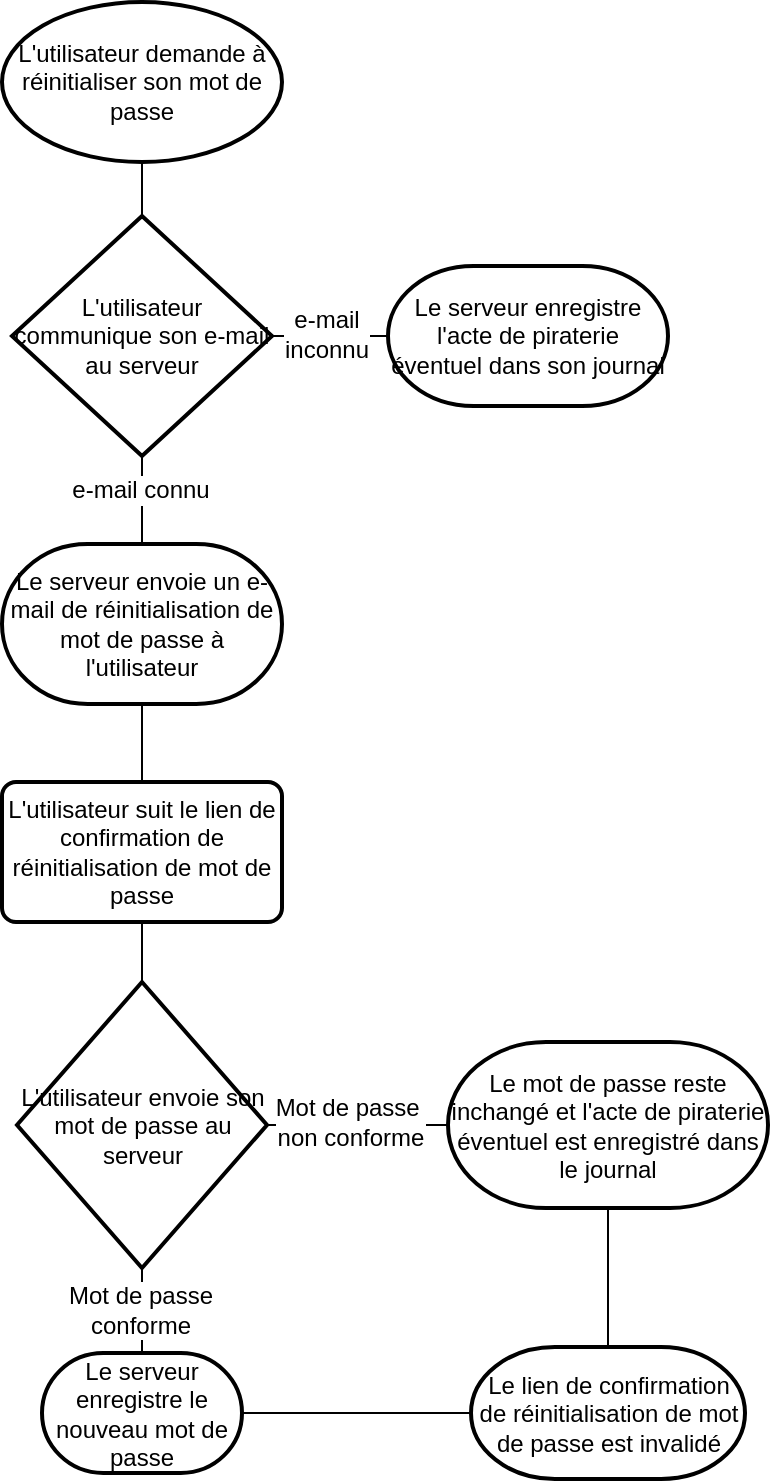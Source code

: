 <mxfile version="10.5.2" type="github"><diagram id="70KdD-6jK4HPEj6UdArT" name="Page-1"><mxGraphModel dx="1394" dy="764" grid="1" gridSize="10" guides="1" tooltips="1" connect="1" arrows="1" fold="1" page="1" pageScale="1" pageWidth="850" pageHeight="1100" math="0" shadow="0"><root><mxCell id="0"/><mxCell id="1" parent="0"/><mxCell id="1N6Daco2L19chLKPzh_j-1" value="L'utilisateur demande à réinitialiser son mot de passe" style="strokeWidth=2;html=1;shape=mxgraph.flowchart.start_1;whiteSpace=wrap;" parent="1" vertex="1"><mxGeometry x="60" y="10" width="140" height="80" as="geometry"/></mxCell><mxCell id="1N6Daco2L19chLKPzh_j-2" value="L'utilisateur communique son e-mail au serveur" style="strokeWidth=2;html=1;shape=mxgraph.flowchart.decision;whiteSpace=wrap;" parent="1" vertex="1"><mxGeometry x="65" y="117" width="130" height="120" as="geometry"/></mxCell><mxCell id="1N6Daco2L19chLKPzh_j-3" value="Le serveur enregistre l'acte de piraterie éventuel dans son journal" style="strokeWidth=2;html=1;shape=mxgraph.flowchart.terminator;whiteSpace=wrap;" parent="1" vertex="1"><mxGeometry x="253" y="142" width="140" height="70" as="geometry"/></mxCell><mxCell id="1N6Daco2L19chLKPzh_j-5" value="Le serveur envoie un e-mail de réinitialisation de mot de passe à l'utilisateur" style="strokeWidth=2;html=1;shape=mxgraph.flowchart.terminator;whiteSpace=wrap;" parent="1" vertex="1"><mxGeometry x="60" y="281" width="140" height="80" as="geometry"/></mxCell><mxCell id="1N6Daco2L19chLKPzh_j-6" value="" style="endArrow=none;html=1;entryX=0.5;entryY=0;entryDx=0;entryDy=0;entryPerimeter=0;" parent="1" source="1N6Daco2L19chLKPzh_j-1" target="1N6Daco2L19chLKPzh_j-2" edge="1"><mxGeometry width="50" height="50" relative="1" as="geometry"><mxPoint x="130" y="140" as="sourcePoint"/><mxPoint x="130" y="160.711" as="targetPoint"/></mxGeometry></mxCell><mxCell id="1N6Daco2L19chLKPzh_j-7" value="" style="endArrow=none;html=1;entryX=0;entryY=0.5;entryDx=0;entryDy=0;entryPerimeter=0;" parent="1" source="1N6Daco2L19chLKPzh_j-2" target="1N6Daco2L19chLKPzh_j-3" edge="1"><mxGeometry width="50" height="50" relative="1" as="geometry"><mxPoint x="195" y="227" as="sourcePoint"/><mxPoint x="265.711" y="177" as="targetPoint"/></mxGeometry></mxCell><mxCell id="1N6Daco2L19chLKPzh_j-9" value="e-mail &lt;br&gt;inconnu" style="text;html=1;resizable=0;points=[];align=center;verticalAlign=middle;labelBackgroundColor=#ffffff;" parent="1N6Daco2L19chLKPzh_j-7" vertex="1" connectable="0"><mxGeometry x="-0.413" y="-1" relative="1" as="geometry"><mxPoint x="10" y="-2" as="offset"/></mxGeometry></mxCell><mxCell id="1N6Daco2L19chLKPzh_j-8" value="" style="endArrow=none;html=1;entryX=0.5;entryY=0;entryDx=0;entryDy=0;entryPerimeter=0;" parent="1" source="1N6Daco2L19chLKPzh_j-2" target="1N6Daco2L19chLKPzh_j-5" edge="1"><mxGeometry width="50" height="50" relative="1" as="geometry"><mxPoint x="130" y="287" as="sourcePoint"/><mxPoint x="130" y="307.711" as="targetPoint"/></mxGeometry></mxCell><mxCell id="1N6Daco2L19chLKPzh_j-10" value="e-mail connu" style="text;html=1;resizable=0;points=[];align=center;verticalAlign=middle;labelBackgroundColor=#ffffff;" parent="1N6Daco2L19chLKPzh_j-8" vertex="1" connectable="0"><mxGeometry x="-0.475" y="-1" relative="1" as="geometry"><mxPoint y="5" as="offset"/></mxGeometry></mxCell><mxCell id="1N6Daco2L19chLKPzh_j-12" value="L'utilisateur envoie son mot de passe au serveur" style="strokeWidth=2;html=1;shape=mxgraph.flowchart.decision;whiteSpace=wrap;" parent="1" vertex="1"><mxGeometry x="67.5" y="500" width="125" height="143" as="geometry"/></mxCell><mxCell id="1N6Daco2L19chLKPzh_j-14" value="Le mot de passe reste inchangé et l'acte de piraterie éventuel est enregistré dans le journal" style="strokeWidth=2;html=1;shape=mxgraph.flowchart.terminator;whiteSpace=wrap;" parent="1" vertex="1"><mxGeometry x="283" y="530" width="160" height="83" as="geometry"/></mxCell><mxCell id="1N6Daco2L19chLKPzh_j-15" value="" style="endArrow=none;html=1;entryX=0;entryY=0.5;entryDx=0;entryDy=0;entryPerimeter=0;" parent="1" source="1N6Daco2L19chLKPzh_j-12" target="1N6Daco2L19chLKPzh_j-14" edge="1"><mxGeometry width="50" height="50" relative="1" as="geometry"><mxPoint x="192.5" y="621.5" as="sourcePoint"/><mxPoint x="263.211" y="571.5" as="targetPoint"/></mxGeometry></mxCell><mxCell id="1N6Daco2L19chLKPzh_j-16" value="Mot de passe&amp;nbsp;&lt;br&gt;non conforme&lt;br&gt;" style="text;html=1;resizable=0;points=[];align=center;verticalAlign=middle;labelBackgroundColor=#ffffff;" parent="1N6Daco2L19chLKPzh_j-15" vertex="1" connectable="0"><mxGeometry x="-0.455" y="-1" relative="1" as="geometry"><mxPoint x="17" y="-3" as="offset"/></mxGeometry></mxCell><mxCell id="1N6Daco2L19chLKPzh_j-17" value="Le serveur enregistre le nouveau mot de passe" style="strokeWidth=2;html=1;shape=mxgraph.flowchart.terminator;whiteSpace=wrap;" parent="1" vertex="1"><mxGeometry x="80" y="685.5" width="100" height="60" as="geometry"/></mxCell><mxCell id="1N6Daco2L19chLKPzh_j-18" value="" style="endArrow=none;html=1;entryX=0.5;entryY=0;entryDx=0;entryDy=0;entryPerimeter=0;" parent="1" source="1N6Daco2L19chLKPzh_j-12" target="1N6Daco2L19chLKPzh_j-17" edge="1"><mxGeometry width="50" height="50" relative="1" as="geometry"><mxPoint x="130" y="693" as="sourcePoint"/><mxPoint x="130" y="713.711" as="targetPoint"/></mxGeometry></mxCell><mxCell id="1N6Daco2L19chLKPzh_j-20" value="Mot de passe&lt;br&gt;conforme&lt;br&gt;" style="text;html=1;resizable=0;points=[];align=center;verticalAlign=middle;labelBackgroundColor=#ffffff;" parent="1N6Daco2L19chLKPzh_j-18" vertex="1" connectable="0"><mxGeometry x="-0.506" y="-1" relative="1" as="geometry"><mxPoint y="10" as="offset"/></mxGeometry></mxCell><mxCell id="1N6Daco2L19chLKPzh_j-21" value="&lt;span&gt;L'utilisateur suit le lien de confirmation de réinitialisation de mot de passe&lt;/span&gt;" style="rounded=1;whiteSpace=wrap;html=1;absoluteArcSize=1;arcSize=14;strokeWidth=2;" parent="1" vertex="1"><mxGeometry x="60" y="400" width="140" height="70" as="geometry"/></mxCell><mxCell id="1N6Daco2L19chLKPzh_j-22" value="" style="endArrow=none;html=1;entryX=0.5;entryY=0;entryDx=0;entryDy=0;" parent="1" source="1N6Daco2L19chLKPzh_j-5" target="1N6Daco2L19chLKPzh_j-21" edge="1"><mxGeometry width="50" height="50" relative="1" as="geometry"><mxPoint x="130" y="411" as="sourcePoint"/><mxPoint x="130" y="431.711" as="targetPoint"/></mxGeometry></mxCell><mxCell id="1N6Daco2L19chLKPzh_j-23" value="" style="endArrow=none;html=1;entryX=0.5;entryY=0;entryDx=0;entryDy=0;entryPerimeter=0;" parent="1" source="1N6Daco2L19chLKPzh_j-21" target="1N6Daco2L19chLKPzh_j-12" edge="1"><mxGeometry width="50" height="50" relative="1" as="geometry"><mxPoint x="130" y="520" as="sourcePoint"/><mxPoint x="130" y="540.711" as="targetPoint"/></mxGeometry></mxCell><mxCell id="a8Nj0_45d3RixiiP8igK-1" value="Le lien de confirmation de réinitialisation de mot de passe est invalidé" style="strokeWidth=2;html=1;shape=mxgraph.flowchart.terminator;whiteSpace=wrap;" vertex="1" parent="1"><mxGeometry x="294.5" y="682.5" width="137" height="66" as="geometry"/></mxCell><mxCell id="a8Nj0_45d3RixiiP8igK-2" value="" style="endArrow=none;html=1;entryX=0.5;entryY=0;entryDx=0;entryDy=0;entryPerimeter=0;" edge="1" parent="1" source="1N6Daco2L19chLKPzh_j-14" target="a8Nj0_45d3RixiiP8igK-1"><mxGeometry width="50" height="50" relative="1" as="geometry"><mxPoint x="363" y="663" as="sourcePoint"/><mxPoint x="380" y="670" as="targetPoint"/></mxGeometry></mxCell><mxCell id="a8Nj0_45d3RixiiP8igK-3" value="" style="endArrow=none;html=1;entryX=0;entryY=0.5;entryDx=0;entryDy=0;entryPerimeter=0;" edge="1" parent="1" source="1N6Daco2L19chLKPzh_j-17" target="a8Nj0_45d3RixiiP8igK-1"><mxGeometry width="50" height="50" relative="1" as="geometry"><mxPoint x="180" y="765.5" as="sourcePoint"/><mxPoint x="250.711" y="715.5" as="targetPoint"/></mxGeometry></mxCell></root></mxGraphModel></diagram></mxfile>